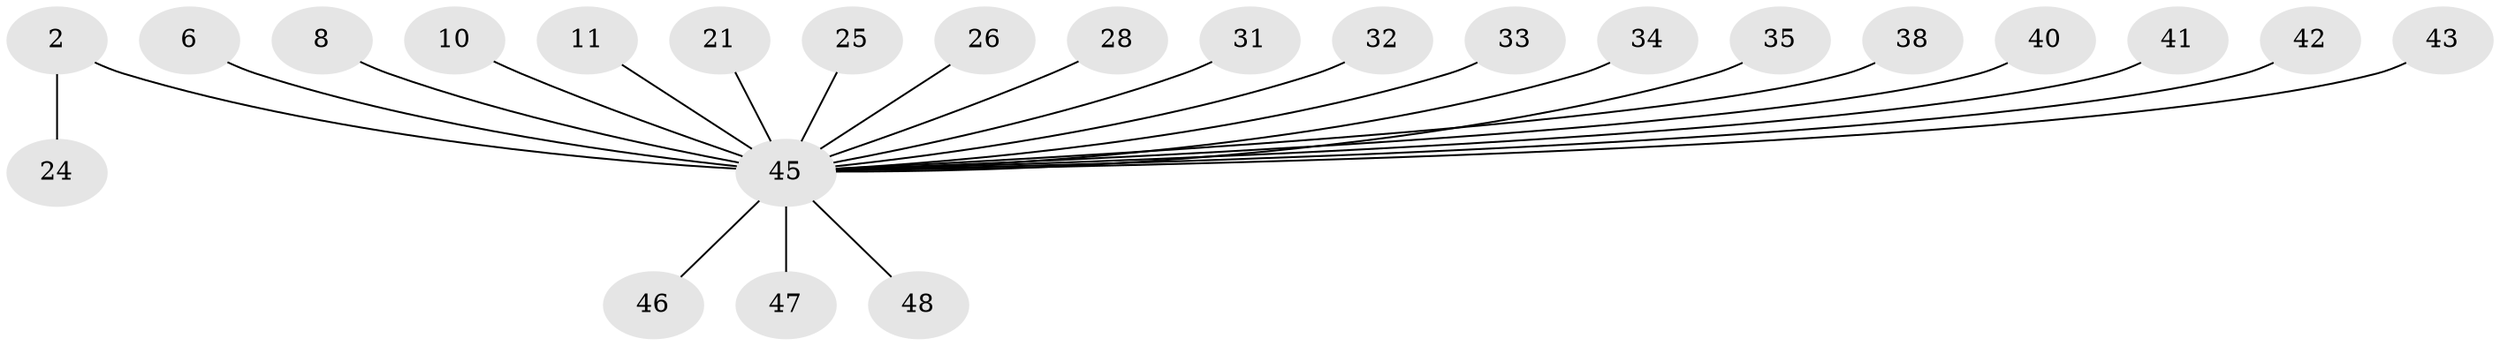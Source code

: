 // original degree distribution, {6: 0.020833333333333332, 5: 0.041666666666666664, 14: 0.020833333333333332, 1: 0.6458333333333334, 9: 0.041666666666666664, 4: 0.0625, 7: 0.020833333333333332, 2: 0.14583333333333334}
// Generated by graph-tools (version 1.1) at 2025/58/03/04/25 21:58:22]
// undirected, 24 vertices, 23 edges
graph export_dot {
graph [start="1"]
  node [color=gray90,style=filled];
  2;
  6;
  8;
  10;
  11;
  21;
  24;
  25;
  26;
  28;
  31;
  32 [super="+27+29+30"];
  33;
  34;
  35;
  38;
  40;
  41;
  42;
  43;
  45 [super="+12+14+15+16+17+44+22+9+4"];
  46 [super="+23"];
  47 [super="+37"];
  48 [super="+20"];
  2 -- 24;
  2 -- 45 [weight=4];
  6 -- 45 [weight=4];
  8 -- 45 [weight=2];
  10 -- 45;
  11 -- 45;
  21 -- 45;
  25 -- 45;
  26 -- 45;
  28 -- 45;
  31 -- 45;
  32 -- 45;
  33 -- 45;
  34 -- 45;
  35 -- 45;
  38 -- 45;
  40 -- 45;
  41 -- 45;
  42 -- 45;
  43 -- 45;
  45 -- 46;
  45 -- 47;
  45 -- 48;
}
